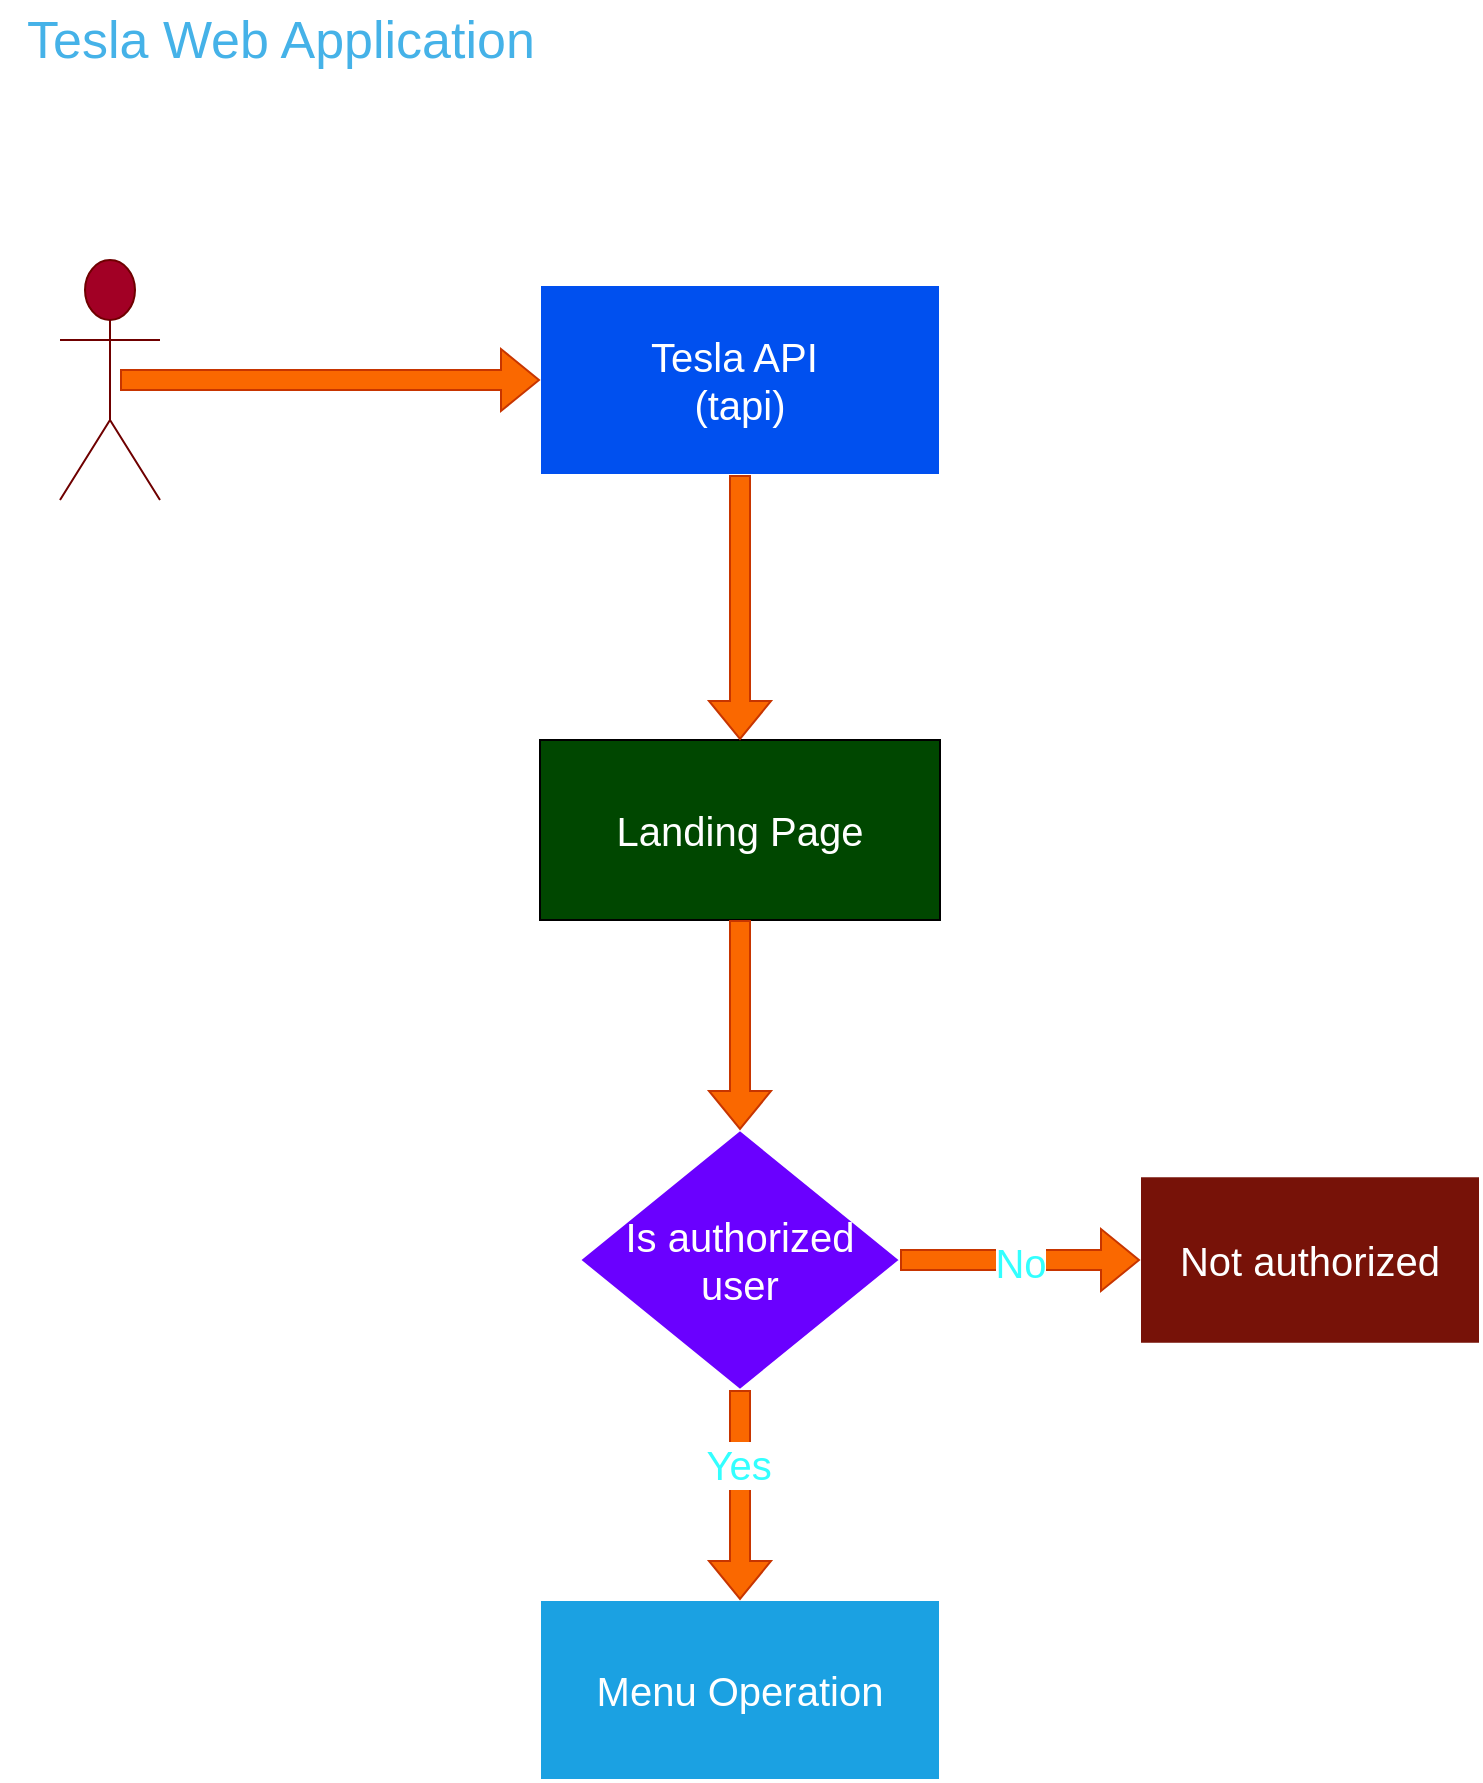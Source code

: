 <mxfile version="22.1.16" type="device" pages="4">
  <diagram name="tapi-app-design" id="-H7DSrYet4RpTsI6fR0e">
    <mxGraphModel dx="1234" dy="726" grid="1" gridSize="10" guides="1" tooltips="1" connect="1" arrows="1" fold="1" page="1" pageScale="1" pageWidth="850" pageHeight="1100" math="0" shadow="0">
      <root>
        <mxCell id="0" />
        <mxCell id="1" parent="0" />
        <mxCell id="nC6vrzYN03f-8VcYCyRk-1" value="Tesla API&amp;nbsp;&lt;br style=&quot;font-size: 20px;&quot;&gt;(tapi)" style="rounded=0;whiteSpace=wrap;html=1;fillColor=#0050ef;fontColor=#ffffff;strokeColor=#FFFFFF;labelBorderColor=none;fontSize=20;" parent="1" vertex="1">
          <mxGeometry x="300" y="172.5" width="200" height="95" as="geometry" />
        </mxCell>
        <mxCell id="nC6vrzYN03f-8VcYCyRk-2" value="Actor" style="shape=umlActor;verticalLabelPosition=bottom;verticalAlign=top;html=1;outlineConnect=0;fillColor=#a20025;fontColor=#ffffff;strokeColor=#6F0000;fontSize=20;" parent="1" vertex="1">
          <mxGeometry x="60" y="160" width="50" height="120" as="geometry" />
        </mxCell>
        <mxCell id="UATdeYgYkaC6HxrNzLWi-3" value="Landing Page" style="rounded=0;whiteSpace=wrap;html=1;fillColor=#004700;fontColor=#ffffff;strokeColor=default;labelBorderColor=none;fontSize=20;" parent="1" vertex="1">
          <mxGeometry x="300" y="400" width="200" height="90" as="geometry" />
        </mxCell>
        <mxCell id="UATdeYgYkaC6HxrNzLWi-5" value="Is authorized user" style="rhombus;whiteSpace=wrap;html=1;fillColor=#6a00ff;strokeColor=#FFFFFF;fontColor=#ffffff;fontSize=20;" parent="1" vertex="1">
          <mxGeometry x="320" y="595" width="160" height="130" as="geometry" />
        </mxCell>
        <mxCell id="UATdeYgYkaC6HxrNzLWi-9" value="Not authorized" style="rounded=0;whiteSpace=wrap;html=1;strokeColor=#FFFFFF;fillColor=#771208;fontColor=#ffffff;fontSize=20;" parent="1" vertex="1">
          <mxGeometry x="600" y="618.13" width="170" height="83.75" as="geometry" />
        </mxCell>
        <mxCell id="UATdeYgYkaC6HxrNzLWi-15" value="&lt;font color=&quot;#45b2e8&quot; style=&quot;font-size: 26px;&quot;&gt;Tesla Web Application&lt;/font&gt;" style="text;html=1;align=center;verticalAlign=middle;resizable=0;points=[];autosize=1;strokeColor=none;fillColor=none;fontSize=26;" parent="1" vertex="1">
          <mxGeometry x="30" y="30" width="280" height="40" as="geometry" />
        </mxCell>
        <mxCell id="xWyRoNJExEDLa38hsqgh-3" value="Menu Operation" style="rounded=0;whiteSpace=wrap;html=1;fillColor=#1ba1e2;fontColor=#ffffff;strokeColor=#FFFFFF;labelBorderColor=none;fontSize=20;" parent="1" vertex="1">
          <mxGeometry x="300" y="830" width="200" height="90" as="geometry" />
        </mxCell>
        <mxCell id="dqE6sm-bPksobGZt59ut-1" value="" style="shape=flexArrow;endArrow=classic;html=1;rounded=0;entryX=0;entryY=0.5;entryDx=0;entryDy=0;fillColor=#fa6800;strokeColor=#C73500;fontSize=20;" parent="1" target="nC6vrzYN03f-8VcYCyRk-1" edge="1">
          <mxGeometry width="50" height="50" relative="1" as="geometry">
            <mxPoint x="90" y="220" as="sourcePoint" />
            <mxPoint x="140" y="170" as="targetPoint" />
          </mxGeometry>
        </mxCell>
        <mxCell id="dqE6sm-bPksobGZt59ut-2" value="" style="shape=flexArrow;endArrow=classic;html=1;rounded=0;entryX=0.5;entryY=0;entryDx=0;entryDy=0;exitX=0.5;exitY=1;exitDx=0;exitDy=0;fillColor=#fa6800;strokeColor=#C73500;fontSize=20;" parent="1" source="nC6vrzYN03f-8VcYCyRk-1" target="UATdeYgYkaC6HxrNzLWi-3" edge="1">
          <mxGeometry width="50" height="50" relative="1" as="geometry">
            <mxPoint x="320" y="380" as="sourcePoint" />
            <mxPoint x="370" y="330" as="targetPoint" />
          </mxGeometry>
        </mxCell>
        <mxCell id="dqE6sm-bPksobGZt59ut-3" value="" style="shape=flexArrow;endArrow=classic;html=1;rounded=0;exitX=0.5;exitY=1;exitDx=0;exitDy=0;entryX=0.5;entryY=0;entryDx=0;entryDy=0;fillColor=#fa6800;strokeColor=#C73500;fontSize=20;" parent="1" source="UATdeYgYkaC6HxrNzLWi-3" target="UATdeYgYkaC6HxrNzLWi-5" edge="1">
          <mxGeometry width="50" height="50" relative="1" as="geometry">
            <mxPoint x="390" y="580" as="sourcePoint" />
            <mxPoint x="440" y="530" as="targetPoint" />
          </mxGeometry>
        </mxCell>
        <mxCell id="dqE6sm-bPksobGZt59ut-4" value="" style="shape=flexArrow;endArrow=classic;html=1;rounded=0;entryX=0;entryY=0.5;entryDx=0;entryDy=0;fillColor=#fa6800;strokeColor=#C73500;fontSize=20;" parent="1" target="UATdeYgYkaC6HxrNzLWi-9" edge="1">
          <mxGeometry width="50" height="50" relative="1" as="geometry">
            <mxPoint x="480" y="660" as="sourcePoint" />
            <mxPoint x="530" y="610" as="targetPoint" />
          </mxGeometry>
        </mxCell>
        <mxCell id="Yn32OUdwVieUYnHh-nrM-3" value="No" style="edgeLabel;html=1;align=center;verticalAlign=middle;resizable=0;points=[];fontSize=20;fontColor=#33FFFF;" parent="dqE6sm-bPksobGZt59ut-4" vertex="1" connectable="0">
          <mxGeometry x="-0.011" y="-1" relative="1" as="geometry">
            <mxPoint as="offset" />
          </mxGeometry>
        </mxCell>
        <mxCell id="dqE6sm-bPksobGZt59ut-5" value="" style="shape=flexArrow;endArrow=classic;html=1;rounded=0;exitX=0.5;exitY=1;exitDx=0;exitDy=0;entryX=0.5;entryY=0;entryDx=0;entryDy=0;fillColor=#fa6800;strokeColor=#C73500;fontSize=20;" parent="1" source="UATdeYgYkaC6HxrNzLWi-5" target="xWyRoNJExEDLa38hsqgh-3" edge="1">
          <mxGeometry width="50" height="50" relative="1" as="geometry">
            <mxPoint x="460" y="780" as="sourcePoint" />
            <mxPoint x="510" y="730" as="targetPoint" />
          </mxGeometry>
        </mxCell>
        <mxCell id="Yn32OUdwVieUYnHh-nrM-4" value="Yes" style="edgeLabel;html=1;align=center;verticalAlign=middle;resizable=0;points=[];fontSize=20;fontColor=#33FFFF;" parent="dqE6sm-bPksobGZt59ut-5" vertex="1" connectable="0">
          <mxGeometry x="-0.291" y="-1" relative="1" as="geometry">
            <mxPoint as="offset" />
          </mxGeometry>
        </mxCell>
      </root>
    </mxGraphModel>
  </diagram>
  <diagram name="Landing-Page" id="vZ30Rxe03gd2u0H-3g_w">
    <mxGraphModel dx="1234" dy="726" grid="1" gridSize="10" guides="1" tooltips="1" connect="1" arrows="1" fold="1" page="1" pageScale="1" pageWidth="850" pageHeight="1100" math="0" shadow="0">
      <root>
        <mxCell id="hfzV3SzlNZq0yXjDzhA--0" />
        <mxCell id="hfzV3SzlNZq0yXjDzhA--1" parent="hfzV3SzlNZq0yXjDzhA--0" />
        <mxCell id="hfzV3SzlNZq0yXjDzhA--13" value="Is authorized user" style="rhombus;whiteSpace=wrap;html=1;fillColor=#6a00ff;strokeColor=#3700CC;fontColor=#ffffff;fontSize=18;align=center;" parent="hfzV3SzlNZq0yXjDzhA--1" vertex="1">
          <mxGeometry x="98.12" y="690" width="156.88" height="130" as="geometry" />
        </mxCell>
        <mxCell id="hfzV3SzlNZq0yXjDzhA--14" value="Not authorized Web page" style="rounded=0;whiteSpace=wrap;html=1;strokeColor=#B20000;fillColor=#771208;fontColor=#ffffff;fontSize=18;align=center;" parent="hfzV3SzlNZq0yXjDzhA--1" vertex="1">
          <mxGeometry x="418.12" y="713.12" width="160" height="83.75" as="geometry" />
        </mxCell>
        <mxCell id="hfzV3SzlNZq0yXjDzhA--15" value="Menu Operation Page" style="rounded=0;whiteSpace=wrap;html=1;fillColor=#1ba1e2;fontColor=#ffffff;strokeColor=#006EAF;labelBorderColor=none;fontSize=18;align=center;" parent="hfzV3SzlNZq0yXjDzhA--1" vertex="1">
          <mxGeometry x="81.56" y="940" width="190" height="70" as="geometry" />
        </mxCell>
        <mxCell id="hfzV3SzlNZq0yXjDzhA--16" value="&lt;font style=&quot;font-size: 26px;&quot;&gt;&lt;b style=&quot;font-size: 26px;&quot;&gt;Tesla Web Application - Landing Page&lt;/b&gt;&lt;/font&gt;" style="text;html=1;align=center;verticalAlign=middle;resizable=0;points=[];autosize=1;fontColor=#67AB9F;fontSize=26;" parent="hfzV3SzlNZq0yXjDzhA--1" vertex="1">
          <mxGeometry x="5" y="20" width="490" height="40" as="geometry" />
        </mxCell>
        <mxCell id="yT6dcpgg7om6J8y-5FhC-0" value="Landing Page" style="rounded=0;whiteSpace=wrap;html=1;fillColor=#008a00;fontColor=#ffffff;strokeColor=#FFFFFF;labelBorderColor=none;fontSize=18;align=center;" parent="hfzV3SzlNZq0yXjDzhA--1" vertex="1">
          <mxGeometry x="80" y="110" width="186.25" height="60" as="geometry" />
        </mxCell>
        <mxCell id="1Ea1reYxBGYwp0iMVidW-0" value="Login Cred&lt;br style=&quot;font-size: 18px;&quot;&gt;(User name &amp;amp;&lt;br style=&quot;font-size: 18px;&quot;&gt;Password)" style="shape=parallelogram;perimeter=parallelogramPerimeter;whiteSpace=wrap;html=1;fixedSize=1;fontSize=18;fillColor=#a0522d;align=center;fontColor=#ffffff;strokeColor=#6D1F00;" parent="hfzV3SzlNZq0yXjDzhA--1" vertex="1">
          <mxGeometry x="95.62" y="280" width="155" height="90" as="geometry" />
        </mxCell>
        <mxCell id="1Ea1reYxBGYwp0iMVidW-2" value="&amp;nbsp;Cred Validator&lt;br style=&quot;font-size: 18px;&quot;&gt;(Python)" style="shape=process;whiteSpace=wrap;html=1;backgroundOutline=1;fontSize=18;fillColor=#0000FF;align=center;" parent="hfzV3SzlNZq0yXjDzhA--1" vertex="1">
          <mxGeometry x="107.5" y="500" width="135" height="90" as="geometry" />
        </mxCell>
        <mxCell id="1Ea1reYxBGYwp0iMVidW-3" value="Decrypt Cred&lt;br style=&quot;font-size: 18px;&quot;&gt;(Bash Script)" style="shape=process;whiteSpace=wrap;html=1;backgroundOutline=1;fontSize=18;fillColor=#CC0066;align=center;" parent="hfzV3SzlNZq0yXjDzhA--1" vertex="1">
          <mxGeometry x="350" y="500" width="160" height="90" as="geometry" />
        </mxCell>
        <mxCell id="1Ea1reYxBGYwp0iMVidW-4" value="Encrypted &lt;br style=&quot;font-size: 18px;&quot;&gt;File" style="shape=dataStorage;whiteSpace=wrap;html=1;fixedSize=1;fillColor=#375C55;align=center;fontSize=18;" parent="hfzV3SzlNZq0yXjDzhA--1" vertex="1">
          <mxGeometry x="610" y="493" width="160" height="95" as="geometry" />
        </mxCell>
        <mxCell id="TseOoAeA_XpZxQoKFZza-0" value="" style="shape=flexArrow;endArrow=classic;html=1;rounded=0;exitX=0.5;exitY=1;exitDx=0;exitDy=0;entryX=0.5;entryY=0;entryDx=0;entryDy=0;fontSize=18;fillColor=#fa6800;strokeColor=#C73500;" parent="hfzV3SzlNZq0yXjDzhA--1" source="yT6dcpgg7om6J8y-5FhC-0" target="1Ea1reYxBGYwp0iMVidW-0" edge="1">
          <mxGeometry width="50" height="50" relative="1" as="geometry">
            <mxPoint x="238.12" y="240" as="sourcePoint" />
            <mxPoint x="288.12" y="190" as="targetPoint" />
          </mxGeometry>
        </mxCell>
        <mxCell id="Wi41R-Pt5traj9muMUAv-0" value="" style="shape=flexArrow;endArrow=classic;html=1;rounded=0;entryX=0.5;entryY=0;entryDx=0;entryDy=0;exitX=0.5;exitY=1;exitDx=0;exitDy=0;fillColor=#fa6800;strokeColor=#C73500;fontSize=18;" parent="hfzV3SzlNZq0yXjDzhA--1" source="1Ea1reYxBGYwp0iMVidW-0" target="1Ea1reYxBGYwp0iMVidW-2" edge="1">
          <mxGeometry width="50" height="50" relative="1" as="geometry">
            <mxPoint x="228.12" y="430" as="sourcePoint" />
            <mxPoint x="278.12" y="380" as="targetPoint" />
          </mxGeometry>
        </mxCell>
        <mxCell id="Wi41R-Pt5traj9muMUAv-1" value="" style="shape=flexArrow;endArrow=classic;startArrow=classic;html=1;rounded=0;exitX=1;exitY=0.5;exitDx=0;exitDy=0;entryX=0;entryY=0.5;entryDx=0;entryDy=0;fillColor=#e3c800;strokeColor=#B09500;fontSize=18;" parent="hfzV3SzlNZq0yXjDzhA--1" source="1Ea1reYxBGYwp0iMVidW-2" target="1Ea1reYxBGYwp0iMVidW-3" edge="1">
          <mxGeometry width="100" height="100" relative="1" as="geometry">
            <mxPoint x="248.12" y="550" as="sourcePoint" />
            <mxPoint x="348.12" y="540" as="targetPoint" />
          </mxGeometry>
        </mxCell>
        <mxCell id="Wi41R-Pt5traj9muMUAv-2" value="" style="shape=flexArrow;endArrow=classic;startArrow=classic;html=1;rounded=0;fillColor=#e3c800;strokeColor=#B09500;fontSize=18;" parent="hfzV3SzlNZq0yXjDzhA--1" edge="1">
          <mxGeometry width="100" height="100" relative="1" as="geometry">
            <mxPoint x="508.12" y="540" as="sourcePoint" />
            <mxPoint x="608.12" y="540" as="targetPoint" />
          </mxGeometry>
        </mxCell>
        <mxCell id="Wi41R-Pt5traj9muMUAv-3" value="" style="shape=flexArrow;endArrow=classic;html=1;rounded=0;exitX=0.5;exitY=1;exitDx=0;exitDy=0;entryX=0.5;entryY=0;entryDx=0;entryDy=0;fillColor=#fa6800;strokeColor=#C73500;fontSize=18;" parent="hfzV3SzlNZq0yXjDzhA--1" source="1Ea1reYxBGYwp0iMVidW-2" target="hfzV3SzlNZq0yXjDzhA--13" edge="1">
          <mxGeometry width="50" height="50" relative="1" as="geometry">
            <mxPoint x="288.12" y="660" as="sourcePoint" />
            <mxPoint x="338.12" y="610" as="targetPoint" />
          </mxGeometry>
        </mxCell>
        <mxCell id="Wi41R-Pt5traj9muMUAv-4" value="" style="shape=flexArrow;endArrow=classic;html=1;rounded=0;entryX=0;entryY=0.5;entryDx=0;entryDy=0;exitX=1;exitY=0.5;exitDx=0;exitDy=0;fillColor=#fa6800;strokeColor=#C73500;fontSize=18;" parent="hfzV3SzlNZq0yXjDzhA--1" source="hfzV3SzlNZq0yXjDzhA--13" target="hfzV3SzlNZq0yXjDzhA--14" edge="1">
          <mxGeometry width="50" height="50" relative="1" as="geometry">
            <mxPoint x="268.12" y="755" as="sourcePoint" />
            <mxPoint x="308.12" y="710" as="targetPoint" />
          </mxGeometry>
        </mxCell>
        <mxCell id="N1zdPwrm00PDJxHb36ue-0" value="No" style="edgeLabel;html=1;align=center;verticalAlign=middle;resizable=0;points=[];fontSize=18;fontColor=#33FFFF;" parent="Wi41R-Pt5traj9muMUAv-4" vertex="1" connectable="0">
          <mxGeometry x="-0.113" y="2" relative="1" as="geometry">
            <mxPoint as="offset" />
          </mxGeometry>
        </mxCell>
        <mxCell id="Wi41R-Pt5traj9muMUAv-5" value="" style="shape=flexArrow;endArrow=classic;html=1;rounded=0;entryX=0.5;entryY=0;entryDx=0;entryDy=0;exitX=0.5;exitY=1;exitDx=0;exitDy=0;fillColor=#fa6800;strokeColor=#C73500;fontSize=18;" parent="hfzV3SzlNZq0yXjDzhA--1" source="hfzV3SzlNZq0yXjDzhA--13" target="hfzV3SzlNZq0yXjDzhA--15" edge="1">
          <mxGeometry width="50" height="50" relative="1" as="geometry">
            <mxPoint x="238.12" y="850" as="sourcePoint" />
            <mxPoint x="288.12" y="800" as="targetPoint" />
          </mxGeometry>
        </mxCell>
        <mxCell id="N1zdPwrm00PDJxHb36ue-1" value="Yes" style="edgeLabel;html=1;align=center;verticalAlign=middle;resizable=0;points=[];fontSize=18;fontColor=#33FFFF;" parent="Wi41R-Pt5traj9muMUAv-5" vertex="1" connectable="0">
          <mxGeometry x="-0.096" y="-2" relative="1" as="geometry">
            <mxPoint x="-1" as="offset" />
          </mxGeometry>
        </mxCell>
      </root>
    </mxGraphModel>
  </diagram>
  <diagram name="Menu Operation" id="SS88p4wDE3GYNLFjeaXh">
    <mxGraphModel dx="1234" dy="726" grid="1" gridSize="10" guides="1" tooltips="1" connect="1" arrows="1" fold="1" page="1" pageScale="1" pageWidth="850" pageHeight="1100" math="0" shadow="0">
      <root>
        <mxCell id="jKrLGZxX48DNnyJInHyC-0" />
        <mxCell id="jKrLGZxX48DNnyJInHyC-1" parent="jKrLGZxX48DNnyJInHyC-0" />
        <mxCell id="jKrLGZxX48DNnyJInHyC-9" value="&lt;font style=&quot;font-size: 26px;&quot;&gt;&lt;b style=&quot;font-size: 26px;&quot;&gt;Tesla Web Application - Menu Operation&lt;/b&gt;&lt;/font&gt;" style="text;html=1;align=center;verticalAlign=middle;resizable=0;points=[];autosize=1;fontColor=#d0e2de;fontSize=26;" parent="jKrLGZxX48DNnyJInHyC-1" vertex="1">
          <mxGeometry x="24.99" y="60" width="520" height="40" as="geometry" />
        </mxCell>
        <mxCell id="jKrLGZxX48DNnyJInHyC-11" value="Menu Operation" style="rounded=0;whiteSpace=wrap;html=1;labelBorderColor=none;fontSize=16;align=center;fillColor=#6a00ff;strokeColor=#FFFFFF;fontColor=#ffffff;" parent="jKrLGZxX48DNnyJInHyC-1" vertex="1">
          <mxGeometry x="83" y="240" width="160" height="50" as="geometry" />
        </mxCell>
        <mxCell id="_8i90Ibrp5r3jqRSz5Lp-0" value="Main Menu" style="rounded=0;whiteSpace=wrap;html=1;fontSize=16;fillColor=#008a00;fontColor=#ffffff;strokeColor=#FFFFFF;" parent="jKrLGZxX48DNnyJInHyC-1" vertex="1">
          <mxGeometry x="83.0" y="420" width="160" height="40" as="geometry" />
        </mxCell>
        <mxCell id="_8i90Ibrp5r3jqRSz5Lp-3" value="Sub-Menu" style="rounded=0;whiteSpace=wrap;html=1;fontSize=16;fillColor=#60a917;fontColor=#ffffff;strokeColor=#FFFFFF;" parent="jKrLGZxX48DNnyJInHyC-1" vertex="1">
          <mxGeometry x="357.99" y="420" width="160" height="40" as="geometry" />
        </mxCell>
        <mxCell id="_8i90Ibrp5r3jqRSz5Lp-4" value="Tessi API" style="rounded=0;whiteSpace=wrap;html=1;fontSize=16;fillColor=#1ba1e2;fontColor=#ffffff;strokeColor=#FFFFFF;" parent="jKrLGZxX48DNnyJInHyC-1" vertex="1">
          <mxGeometry x="357.99" y="580" width="160" height="40" as="geometry" />
        </mxCell>
        <mxCell id="_8i90Ibrp5r3jqRSz5Lp-5" value="Data Table Display" style="rounded=0;whiteSpace=wrap;html=1;fontSize=16;fillColor=#0050ef;fontColor=#ffffff;strokeColor=#FFFFFF;" parent="jKrLGZxX48DNnyJInHyC-1" vertex="1">
          <mxGeometry x="607.99" y="420" width="160" height="40" as="geometry" />
        </mxCell>
        <mxCell id="_8i90Ibrp5r3jqRSz5Lp-11" value="" style="shape=flexArrow;endArrow=classic;startArrow=classic;html=1;rounded=0;exitX=0.5;exitY=0;exitDx=0;exitDy=0;fillColor=#e3c800;strokeColor=#B09500;" parent="jKrLGZxX48DNnyJInHyC-1" source="_8i90Ibrp5r3jqRSz5Lp-4" edge="1">
          <mxGeometry width="100" height="100" relative="1" as="geometry">
            <mxPoint x="337.99" y="560" as="sourcePoint" />
            <mxPoint x="437.99" y="460" as="targetPoint" />
          </mxGeometry>
        </mxCell>
        <mxCell id="_8i90Ibrp5r3jqRSz5Lp-12" value="" style="shape=flexArrow;endArrow=classic;startArrow=classic;html=1;rounded=0;exitX=0.5;exitY=0;exitDx=0;exitDy=0;fillColor=#e3c800;strokeColor=#B09500;" parent="jKrLGZxX48DNnyJInHyC-1" edge="1">
          <mxGeometry width="100" height="100" relative="1" as="geometry">
            <mxPoint x="437.49" y="730" as="sourcePoint" />
            <mxPoint x="437.99" y="620" as="targetPoint" />
          </mxGeometry>
        </mxCell>
        <mxCell id="_8i90Ibrp5r3jqRSz5Lp-17" value="" style="shape=flexArrow;endArrow=classic;html=1;rounded=0;entryX=0;entryY=0.5;entryDx=0;entryDy=0;fillColor=#fa6800;strokeColor=#C73500;" parent="jKrLGZxX48DNnyJInHyC-1" target="_8i90Ibrp5r3jqRSz5Lp-3" edge="1">
          <mxGeometry width="50" height="50" relative="1" as="geometry">
            <mxPoint x="243" y="439.5" as="sourcePoint" />
            <mxPoint x="323" y="440" as="targetPoint" />
          </mxGeometry>
        </mxCell>
        <mxCell id="_8i90Ibrp5r3jqRSz5Lp-18" value="" style="shape=flexArrow;endArrow=classic;html=1;rounded=0;entryX=0;entryY=0.5;entryDx=0;entryDy=0;fillColor=#fa6800;strokeColor=#C73500;" parent="jKrLGZxX48DNnyJInHyC-1" target="_8i90Ibrp5r3jqRSz5Lp-5" edge="1">
          <mxGeometry width="50" height="50" relative="1" as="geometry">
            <mxPoint x="517.99" y="439.5" as="sourcePoint" />
            <mxPoint x="597.99" y="440" as="targetPoint" />
            <Array as="points" />
          </mxGeometry>
        </mxCell>
        <mxCell id="_8i90Ibrp5r3jqRSz5Lp-20" value="" style="shape=flexArrow;endArrow=classic;html=1;rounded=0;entryX=0.5;entryY=0;entryDx=0;entryDy=0;fillColor=#fa6800;strokeColor=#C73500;exitX=0.5;exitY=1;exitDx=0;exitDy=0;" parent="jKrLGZxX48DNnyJInHyC-1" source="jKrLGZxX48DNnyJInHyC-11" target="_8i90Ibrp5r3jqRSz5Lp-0" edge="1">
          <mxGeometry width="50" height="50" relative="1" as="geometry">
            <mxPoint x="162.99" y="340" as="sourcePoint" />
            <mxPoint x="187.99" y="340" as="targetPoint" />
          </mxGeometry>
        </mxCell>
        <mxCell id="_8i90Ibrp5r3jqRSz5Lp-21" value="Vehicle Data" style="shape=cylinder3;whiteSpace=wrap;html=1;boundedLbl=1;backgroundOutline=1;size=15;fillColor=#d80073;fontColor=#ffffff;strokeColor=#A50040;fontSize=16;" parent="jKrLGZxX48DNnyJInHyC-1" vertex="1">
          <mxGeometry x="347.99" y="730" width="180" height="90" as="geometry" />
        </mxCell>
      </root>
    </mxGraphModel>
  </diagram>
  <diagram name="Security" id="H_7pDeUxkX5KoGyqMnY5">
    <mxGraphModel dx="1446" dy="760" grid="1" gridSize="10" guides="1" tooltips="1" connect="1" arrows="1" fold="1" page="1" pageScale="1" pageWidth="850" pageHeight="1100" math="0" shadow="0">
      <root>
        <mxCell id="ibQ7eMdNv9ylDNzqgNRH-0" />
        <mxCell id="ibQ7eMdNv9ylDNzqgNRH-1" parent="ibQ7eMdNv9ylDNzqgNRH-0" />
        <mxCell id="ibQ7eMdNv9ylDNzqgNRH-2" value="&lt;font style=&quot;font-size: 26px;&quot;&gt;&lt;b style=&quot;font-size: 26px;&quot;&gt;Tesla Web Application - Security&lt;/b&gt;&lt;/font&gt;" style="text;html=1;align=center;verticalAlign=middle;resizable=0;points=[];autosize=1;fontColor=#d0e2de;fontSize=26;" vertex="1" parent="ibQ7eMdNv9ylDNzqgNRH-1">
          <mxGeometry x="74.99" y="60" width="420" height="40" as="geometry" />
        </mxCell>
        <mxCell id="ibQ7eMdNv9ylDNzqgNRH-4" value="Security Group 1" style="rounded=0;whiteSpace=wrap;html=1;fontSize=18;fillColor=#0050ef;fontColor=#ffffff;strokeColor=#FFFFFF;fontStyle=1" vertex="1" parent="ibQ7eMdNv9ylDNzqgNRH-1">
          <mxGeometry x="74.99" y="440" width="160" height="40" as="geometry" />
        </mxCell>
        <mxCell id="Oen-u8S3N5EUvHZGDj92-0" value="Security" style="rounded=0;whiteSpace=wrap;html=1;fontSize=18;fillColor=#a20025;fontColor=#ffffff;strokeColor=#FFFFFF;fontStyle=1" vertex="1" parent="ibQ7eMdNv9ylDNzqgNRH-1">
          <mxGeometry x="310" y="240" width="180" height="80" as="geometry" />
        </mxCell>
        <mxCell id="Oen-u8S3N5EUvHZGDj92-1" value="Security Group 2" style="rounded=0;whiteSpace=wrap;html=1;fontSize=18;fillColor=#0050ef;fontColor=#ffffff;strokeColor=#FFFFFF;fontStyle=1" vertex="1" parent="ibQ7eMdNv9ylDNzqgNRH-1">
          <mxGeometry x="320" y="440" width="160" height="40" as="geometry" />
        </mxCell>
        <mxCell id="Oen-u8S3N5EUvHZGDj92-2" value="Security Group 3" style="rounded=0;whiteSpace=wrap;html=1;fontSize=18;fillColor=#0050ef;fontColor=#ffffff;strokeColor=#FFFFFF;fontStyle=1" vertex="1" parent="ibQ7eMdNv9ylDNzqgNRH-1">
          <mxGeometry x="562.51" y="440" width="160" height="40" as="geometry" />
        </mxCell>
        <mxCell id="Oen-u8S3N5EUvHZGDj92-3" value="" style="shape=flexArrow;endArrow=classic;html=1;rounded=0;exitX=0.5;exitY=1;exitDx=0;exitDy=0;fillColor=#cdeb8b;strokeColor=#36393d;fontSize=18;fontStyle=1" edge="1" parent="ibQ7eMdNv9ylDNzqgNRH-1">
          <mxGeometry width="50" height="50" relative="1" as="geometry">
            <mxPoint x="154.49" y="480" as="sourcePoint" />
            <mxPoint x="154.5" y="580" as="targetPoint" />
          </mxGeometry>
        </mxCell>
        <mxCell id="Oen-u8S3N5EUvHZGDj92-4" value="" style="shape=flexArrow;endArrow=classic;html=1;rounded=0;exitX=0.5;exitY=1;exitDx=0;exitDy=0;fillColor=#cdeb8b;strokeColor=#36393d;fontSize=18;fontStyle=1" edge="1" parent="ibQ7eMdNv9ylDNzqgNRH-1">
          <mxGeometry width="50" height="50" relative="1" as="geometry">
            <mxPoint x="402.01" y="480" as="sourcePoint" />
            <mxPoint x="402.01" y="580" as="targetPoint" />
          </mxGeometry>
        </mxCell>
        <mxCell id="Oen-u8S3N5EUvHZGDj92-5" value="" style="shape=flexArrow;endArrow=classic;html=1;rounded=0;exitX=0.5;exitY=1;exitDx=0;exitDy=0;fillColor=#cdeb8b;strokeColor=#36393d;fontSize=18;fontStyle=1" edge="1" parent="ibQ7eMdNv9ylDNzqgNRH-1">
          <mxGeometry width="50" height="50" relative="1" as="geometry">
            <mxPoint x="642.01" y="480" as="sourcePoint" />
            <mxPoint x="642.01" y="580" as="targetPoint" />
          </mxGeometry>
        </mxCell>
        <mxCell id="Oen-u8S3N5EUvHZGDj92-7" value="" style="shape=flexArrow;endArrow=classic;html=1;rounded=0;exitX=0;exitY=0.5;exitDx=0;exitDy=0;entryX=0.458;entryY=-0.045;entryDx=0;entryDy=0;entryPerimeter=0;fillColor=#e6d0de;strokeColor=#996185;gradientColor=#d5739d;fontSize=18;fontStyle=1" edge="1" parent="ibQ7eMdNv9ylDNzqgNRH-1" source="Oen-u8S3N5EUvHZGDj92-0" target="ibQ7eMdNv9ylDNzqgNRH-4">
          <mxGeometry width="50" height="50" relative="1" as="geometry">
            <mxPoint x="232.5" y="210" as="sourcePoint" />
            <mxPoint x="110" y="370" as="targetPoint" />
            <Array as="points">
              <mxPoint x="150" y="280" />
            </Array>
          </mxGeometry>
        </mxCell>
        <mxCell id="Oen-u8S3N5EUvHZGDj92-9" value="" style="shape=flexArrow;endArrow=classic;html=1;rounded=0;entryX=0.5;entryY=0;entryDx=0;entryDy=0;fillColor=#e6d0de;strokeColor=#996185;gradientColor=#d5739d;fontSize=18;fontStyle=1" edge="1" parent="ibQ7eMdNv9ylDNzqgNRH-1" target="Oen-u8S3N5EUvHZGDj92-2">
          <mxGeometry width="50" height="50" relative="1" as="geometry">
            <mxPoint x="490" y="280" as="sourcePoint" />
            <mxPoint x="540" y="230" as="targetPoint" />
            <Array as="points">
              <mxPoint x="643" y="280" />
            </Array>
          </mxGeometry>
        </mxCell>
        <mxCell id="Oen-u8S3N5EUvHZGDj92-10" value="" style="shape=flexArrow;endArrow=classic;html=1;rounded=0;entryX=0.5;entryY=0;entryDx=0;entryDy=0;fillColor=#e6d0de;strokeColor=#996185;gradientColor=#d5739d;fontSize=18;fontStyle=1" edge="1" parent="ibQ7eMdNv9ylDNzqgNRH-1" target="Oen-u8S3N5EUvHZGDj92-1">
          <mxGeometry width="50" height="50" relative="1" as="geometry">
            <mxPoint x="400" y="320" as="sourcePoint" />
            <mxPoint x="450" y="270" as="targetPoint" />
          </mxGeometry>
        </mxCell>
        <mxCell id="Oen-u8S3N5EUvHZGDj92-11" value="Read &amp;amp; Write Group" style="rounded=0;whiteSpace=wrap;html=1;fontSize=18;fontStyle=1;fillColor=#60a917;fontColor=#FFF4C3;strokeColor=#2D7600;" vertex="1" parent="ibQ7eMdNv9ylDNzqgNRH-1">
          <mxGeometry x="340" y="580" width="120" height="60" as="geometry" />
        </mxCell>
        <mxCell id="Oen-u8S3N5EUvHZGDj92-12" value="Read Only Group" style="rounded=0;whiteSpace=wrap;html=1;fontSize=18;fontStyle=1;fillColor=#60a917;strokeColor=#2D7600;fontColor=#FFF4C3;" vertex="1" parent="ibQ7eMdNv9ylDNzqgNRH-1">
          <mxGeometry x="94.99" y="580" width="120" height="60" as="geometry" />
        </mxCell>
        <mxCell id="Oen-u8S3N5EUvHZGDj92-13" value="Admin" style="rounded=0;whiteSpace=wrap;html=1;fontSize=18;fontStyle=1;fillColor=#60a917;fontColor=#FFF4C3;strokeColor=#2D7600;" vertex="1" parent="ibQ7eMdNv9ylDNzqgNRH-1">
          <mxGeometry x="582.51" y="580" width="120" height="60" as="geometry" />
        </mxCell>
        <mxCell id="Oen-u8S3N5EUvHZGDj92-15" value="API Key Token File" style="shape=note;size=20;whiteSpace=wrap;html=1;fontSize=16;fontStyle=1;fillColor=#fa6800;fontColor=#000000;strokeColor=#C73500;" vertex="1" parent="ibQ7eMdNv9ylDNzqgNRH-1">
          <mxGeometry x="357.5" y="820" width="92.5" height="60" as="geometry" />
        </mxCell>
        <mxCell id="Oen-u8S3N5EUvHZGDj92-16" value="" style="shape=flexArrow;endArrow=classic;html=1;rounded=0;entryX=0;entryY=0;entryDx=0;entryDy=0;entryPerimeter=0;exitX=0.5;exitY=1;exitDx=0;exitDy=0;fillColor=#cce5ff;strokeColor=#36393d;" edge="1" parent="ibQ7eMdNv9ylDNzqgNRH-1" source="Oen-u8S3N5EUvHZGDj92-12" target="Oen-u8S3N5EUvHZGDj92-15">
          <mxGeometry width="50" height="50" relative="1" as="geometry">
            <mxPoint x="155" y="650" as="sourcePoint" />
            <mxPoint x="190" y="710" as="targetPoint" />
          </mxGeometry>
        </mxCell>
        <mxCell id="Oen-u8S3N5EUvHZGDj92-18" value="" style="shape=flexArrow;endArrow=classic;html=1;rounded=0;exitX=0.5;exitY=1;exitDx=0;exitDy=0;entryX=0.5;entryY=0;entryDx=0;entryDy=0;entryPerimeter=0;fillColor=#cce5ff;strokeColor=#36393d;" edge="1" parent="ibQ7eMdNv9ylDNzqgNRH-1" source="Oen-u8S3N5EUvHZGDj92-11" target="Oen-u8S3N5EUvHZGDj92-15">
          <mxGeometry width="50" height="50" relative="1" as="geometry">
            <mxPoint x="450" y="730" as="sourcePoint" />
            <mxPoint x="500" y="680" as="targetPoint" />
          </mxGeometry>
        </mxCell>
        <mxCell id="Oen-u8S3N5EUvHZGDj92-19" value="" style="shape=flexArrow;endArrow=classic;html=1;rounded=0;entryX=1.046;entryY=0.153;entryDx=0;entryDy=0;entryPerimeter=0;exitX=0.5;exitY=1;exitDx=0;exitDy=0;fillColor=#cce5ff;strokeColor=#36393d;" edge="1" parent="ibQ7eMdNv9ylDNzqgNRH-1" source="Oen-u8S3N5EUvHZGDj92-13">
          <mxGeometry width="50" height="50" relative="1" as="geometry">
            <mxPoint x="638.6" y="640" as="sourcePoint" />
            <mxPoint x="442.5" y="833.77" as="targetPoint" />
          </mxGeometry>
        </mxCell>
        <mxCell id="Oen-u8S3N5EUvHZGDj92-21" value="Read" style="edgeLabel;html=1;align=center;verticalAlign=middle;resizable=0;points=[];fontSize=16;fontStyle=1;fontColor=#FF3333;" vertex="1" connectable="0" parent="Oen-u8S3N5EUvHZGDj92-19">
          <mxGeometry x="-0.027" y="-3" relative="1" as="geometry">
            <mxPoint x="27" y="-22" as="offset" />
          </mxGeometry>
        </mxCell>
        <mxCell id="Oen-u8S3N5EUvHZGDj92-20" value="Password File" style="shape=note;size=20;whiteSpace=wrap;html=1;fontSize=16;fontStyle=1;fillColor=#fa6800;fontColor=#000000;strokeColor=#C73500;" vertex="1" parent="ibQ7eMdNv9ylDNzqgNRH-1">
          <mxGeometry x="379" y="870" width="92.5" height="50" as="geometry" />
        </mxCell>
        <mxCell id="Oen-u8S3N5EUvHZGDj92-23" value="Read" style="edgeLabel;html=1;align=center;verticalAlign=middle;resizable=0;points=[];fontSize=16;fontStyle=1;fontColor=#FF3333;" vertex="1" connectable="0" parent="ibQ7eMdNv9ylDNzqgNRH-1">
          <mxGeometry x="552.463" y="741.78" as="geometry">
            <mxPoint x="-152" y="-33" as="offset" />
          </mxGeometry>
        </mxCell>
        <mxCell id="Oen-u8S3N5EUvHZGDj92-24" value="Read" style="edgeLabel;html=1;align=center;verticalAlign=middle;resizable=0;points=[];fontSize=16;fontStyle=1;fontColor=#FF3333;" vertex="1" connectable="0" parent="ibQ7eMdNv9ylDNzqgNRH-1">
          <mxGeometry x="582.513" y="690.0" as="geometry">
            <mxPoint x="-355" y="25" as="offset" />
          </mxGeometry>
        </mxCell>
        <mxCell id="Oen-u8S3N5EUvHZGDj92-25" value="Password File" style="shape=note;size=20;whiteSpace=wrap;html=1;fontSize=16;fontStyle=1;fillColor=#f8cecc;strokeColor=#b85450;gradientColor=#ea6b66;fontColor=#1421e1;" vertex="1" parent="ibQ7eMdNv9ylDNzqgNRH-1">
          <mxGeometry x="660" y="830" width="92.5" height="50" as="geometry" />
        </mxCell>
        <mxCell id="Oen-u8S3N5EUvHZGDj92-26" value="" style="shape=flexArrow;endArrow=classic;html=1;rounded=0;entryX=0;entryY=0;entryDx=36.25;entryDy=0;entryPerimeter=0;fillColor=#1ba1e2;strokeColor=#006EAF;" edge="1" parent="ibQ7eMdNv9ylDNzqgNRH-1" target="Oen-u8S3N5EUvHZGDj92-25">
          <mxGeometry width="50" height="50" relative="1" as="geometry">
            <mxPoint x="640" y="640" as="sourcePoint" />
            <mxPoint x="690" y="590" as="targetPoint" />
          </mxGeometry>
        </mxCell>
        <mxCell id="Oen-u8S3N5EUvHZGDj92-27" value="Write" style="edgeLabel;html=1;align=center;verticalAlign=middle;resizable=0;points=[];fontSize=16;fontStyle=1;fontColor=#FFFF33;" vertex="1" connectable="0" parent="ibQ7eMdNv9ylDNzqgNRH-1">
          <mxGeometry x="642.513" y="710.0" as="geometry">
            <mxPoint x="19" y="-1" as="offset" />
          </mxGeometry>
        </mxCell>
      </root>
    </mxGraphModel>
  </diagram>
</mxfile>
